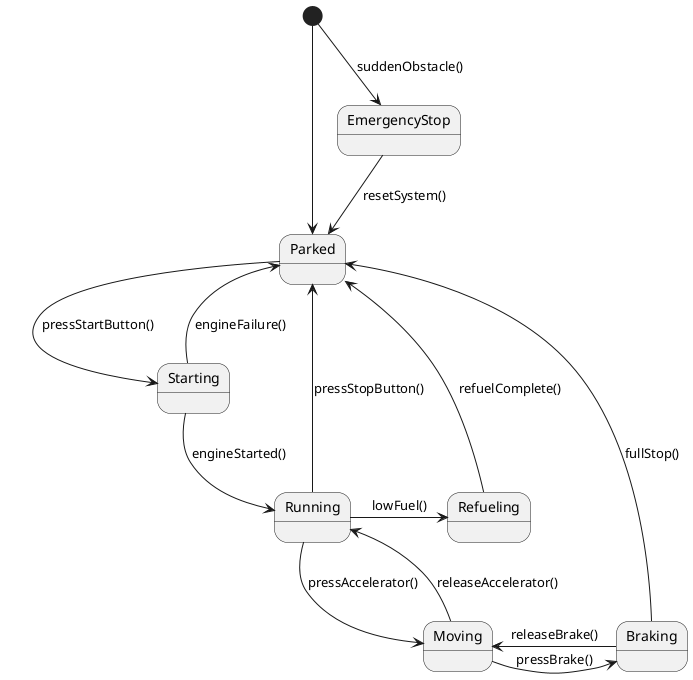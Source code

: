 @startuml
[*] -> Parked

Parked --> Starting : pressStartButton()
Starting --> Running : engineStarted()
Starting --> Parked : engineFailure()

Running --> Moving : pressAccelerator()
Moving --> Running : releaseAccelerator()
Running --> Parked : pressStopButton()

Running -> Refueling : lowFuel()
Refueling -> Parked : refuelComplete()

Moving -> Braking : pressBrake()
Braking -> Moving : releaseBrake()
Braking --> Parked : fullStop()

[*] --> EmergencyStop : suddenObstacle()
EmergencyStop --> Parked : resetSystem()

@enduml

